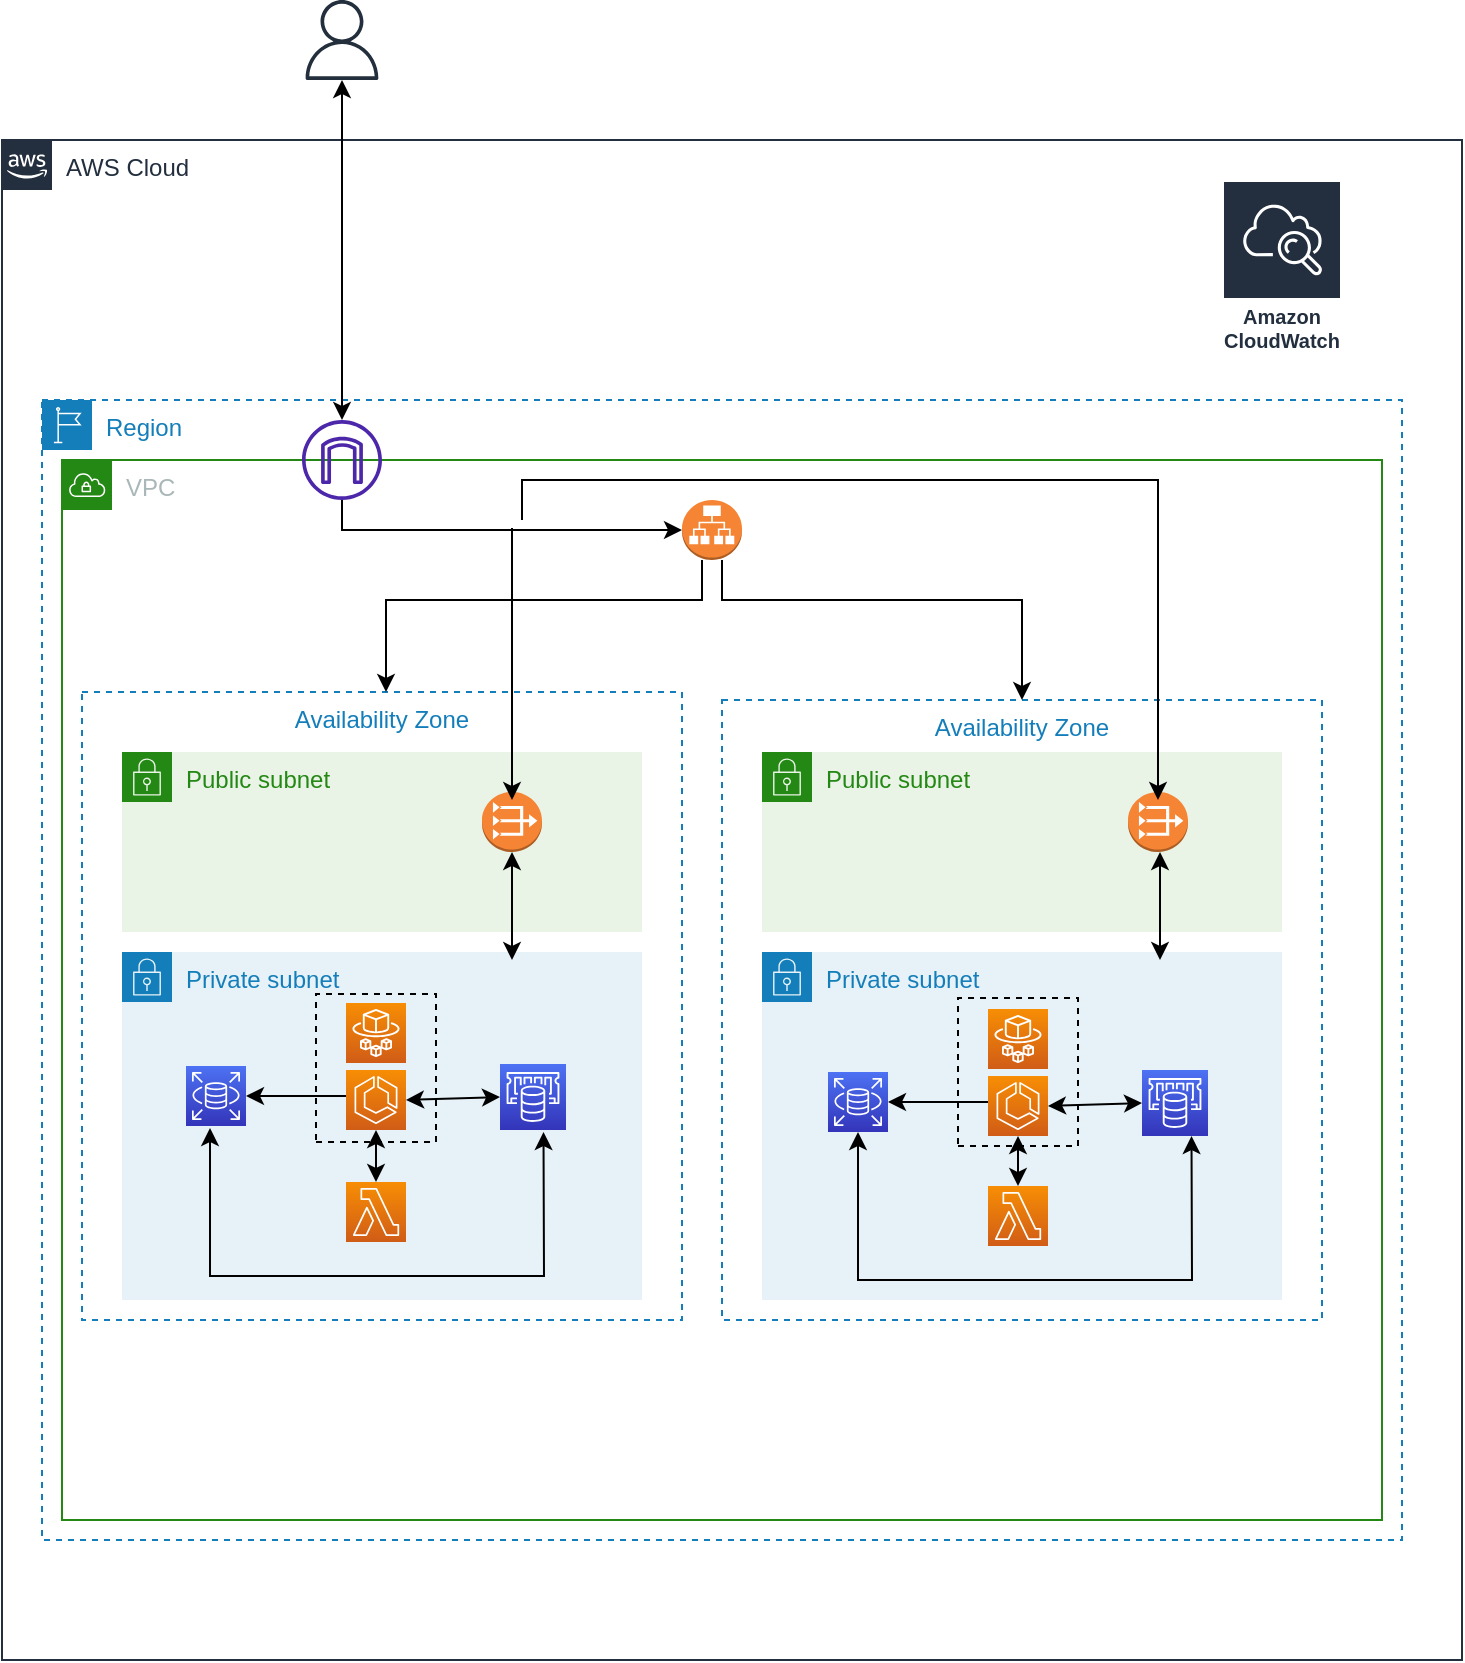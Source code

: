 <mxfile version="16.5.6" type="github">
  <diagram id="WV9e3Si9cNKQYvHIKEoy" name="Page-1">
    <mxGraphModel dx="1088" dy="1689" grid="1" gridSize="10" guides="1" tooltips="1" connect="1" arrows="1" fold="1" page="1" pageScale="1" pageWidth="850" pageHeight="1100" math="0" shadow="0">
      <root>
        <mxCell id="0" />
        <mxCell id="1" parent="0" />
        <mxCell id="TfmfjPasP1LPnmOLtHZL-4" value="AWS Cloud" style="points=[[0,0],[0.25,0],[0.5,0],[0.75,0],[1,0],[1,0.25],[1,0.5],[1,0.75],[1,1],[0.75,1],[0.5,1],[0.25,1],[0,1],[0,0.75],[0,0.5],[0,0.25]];outlineConnect=0;gradientColor=none;html=1;whiteSpace=wrap;fontSize=12;fontStyle=0;container=1;pointerEvents=0;collapsible=0;recursiveResize=0;shape=mxgraph.aws4.group;grIcon=mxgraph.aws4.group_aws_cloud_alt;strokeColor=#232F3E;fillColor=none;verticalAlign=top;align=left;spacingLeft=30;fontColor=#232F3E;dashed=0;" parent="1" vertex="1">
          <mxGeometry x="50" y="-480" width="730" height="760" as="geometry" />
        </mxCell>
        <mxCell id="TfmfjPasP1LPnmOLtHZL-21" value="Amazon CloudWatch" style="sketch=0;outlineConnect=0;fontColor=#232F3E;gradientColor=none;strokeColor=#ffffff;fillColor=#232F3E;dashed=0;verticalLabelPosition=middle;verticalAlign=bottom;align=center;html=1;whiteSpace=wrap;fontSize=10;fontStyle=1;spacing=3;shape=mxgraph.aws4.productIcon;prIcon=mxgraph.aws4.cloudwatch;" parent="TfmfjPasP1LPnmOLtHZL-4" vertex="1">
          <mxGeometry x="610" y="20" width="60" height="90" as="geometry" />
        </mxCell>
        <mxCell id="TfmfjPasP1LPnmOLtHZL-5" value="Region" style="points=[[0,0],[0.25,0],[0.5,0],[0.75,0],[1,0],[1,0.25],[1,0.5],[1,0.75],[1,1],[0.75,1],[0.5,1],[0.25,1],[0,1],[0,0.75],[0,0.5],[0,0.25]];outlineConnect=0;gradientColor=none;html=1;whiteSpace=wrap;fontSize=12;fontStyle=0;container=1;pointerEvents=0;collapsible=0;recursiveResize=0;shape=mxgraph.aws4.group;grIcon=mxgraph.aws4.group_region;strokeColor=#147EBA;fillColor=none;verticalAlign=top;align=left;spacingLeft=30;fontColor=#147EBA;dashed=1;" parent="1" vertex="1">
          <mxGeometry x="70" y="-350" width="680" height="570" as="geometry" />
        </mxCell>
        <mxCell id="TfmfjPasP1LPnmOLtHZL-10" value="Availability Zone" style="fillColor=none;strokeColor=#147EBA;dashed=1;verticalAlign=top;fontStyle=0;fontColor=#147EBA;" parent="TfmfjPasP1LPnmOLtHZL-5" vertex="1">
          <mxGeometry x="20" y="146" width="300" height="314" as="geometry" />
        </mxCell>
        <mxCell id="TfmfjPasP1LPnmOLtHZL-11" value="Availability Zone" style="fillColor=none;strokeColor=#147EBA;dashed=1;verticalAlign=top;fontStyle=0;fontColor=#147EBA;" parent="TfmfjPasP1LPnmOLtHZL-5" vertex="1">
          <mxGeometry x="340" y="150" width="300" height="310" as="geometry" />
        </mxCell>
        <mxCell id="TfmfjPasP1LPnmOLtHZL-12" value="Public subnet" style="points=[[0,0],[0.25,0],[0.5,0],[0.75,0],[1,0],[1,0.25],[1,0.5],[1,0.75],[1,1],[0.75,1],[0.5,1],[0.25,1],[0,1],[0,0.75],[0,0.5],[0,0.25]];outlineConnect=0;gradientColor=none;html=1;whiteSpace=wrap;fontSize=12;fontStyle=0;container=1;pointerEvents=0;collapsible=0;recursiveResize=0;shape=mxgraph.aws4.group;grIcon=mxgraph.aws4.group_security_group;grStroke=0;strokeColor=#248814;fillColor=#E9F3E6;verticalAlign=top;align=left;spacingLeft=30;fontColor=#248814;dashed=0;" parent="TfmfjPasP1LPnmOLtHZL-5" vertex="1">
          <mxGeometry x="360" y="176" width="260" height="90" as="geometry" />
        </mxCell>
        <mxCell id="TfmfjPasP1LPnmOLtHZL-13" value="Public subnet" style="points=[[0,0],[0.25,0],[0.5,0],[0.75,0],[1,0],[1,0.25],[1,0.5],[1,0.75],[1,1],[0.75,1],[0.5,1],[0.25,1],[0,1],[0,0.75],[0,0.5],[0,0.25]];outlineConnect=0;gradientColor=none;html=1;whiteSpace=wrap;fontSize=12;fontStyle=0;container=1;pointerEvents=0;collapsible=0;recursiveResize=0;shape=mxgraph.aws4.group;grIcon=mxgraph.aws4.group_security_group;grStroke=0;strokeColor=#248814;fillColor=#E9F3E6;verticalAlign=top;align=left;spacingLeft=30;fontColor=#248814;dashed=0;" parent="TfmfjPasP1LPnmOLtHZL-5" vertex="1">
          <mxGeometry x="40" y="176" width="260" height="90" as="geometry" />
        </mxCell>
        <mxCell id="TfmfjPasP1LPnmOLtHZL-14" value="Private subnet" style="points=[[0,0],[0.25,0],[0.5,0],[0.75,0],[1,0],[1,0.25],[1,0.5],[1,0.75],[1,1],[0.75,1],[0.5,1],[0.25,1],[0,1],[0,0.75],[0,0.5],[0,0.25]];outlineConnect=0;gradientColor=none;html=1;whiteSpace=wrap;fontSize=12;fontStyle=0;container=1;pointerEvents=0;collapsible=0;recursiveResize=0;shape=mxgraph.aws4.group;grIcon=mxgraph.aws4.group_security_group;grStroke=0;strokeColor=#147EBA;fillColor=#E6F2F8;verticalAlign=top;align=left;spacingLeft=30;fontColor=#147EBA;dashed=0;" parent="TfmfjPasP1LPnmOLtHZL-5" vertex="1">
          <mxGeometry x="360" y="276" width="260" height="174" as="geometry" />
        </mxCell>
        <mxCell id="TfmfjPasP1LPnmOLtHZL-15" value="Private subnet" style="points=[[0,0],[0.25,0],[0.5,0],[0.75,0],[1,0],[1,0.25],[1,0.5],[1,0.75],[1,1],[0.75,1],[0.5,1],[0.25,1],[0,1],[0,0.75],[0,0.5],[0,0.25]];outlineConnect=0;gradientColor=none;html=1;whiteSpace=wrap;fontSize=12;fontStyle=0;container=1;pointerEvents=0;collapsible=0;recursiveResize=0;shape=mxgraph.aws4.group;grIcon=mxgraph.aws4.group_security_group;grStroke=0;strokeColor=#147EBA;fillColor=#E6F2F8;verticalAlign=top;align=left;spacingLeft=30;fontColor=#147EBA;dashed=0;" parent="TfmfjPasP1LPnmOLtHZL-5" vertex="1">
          <mxGeometry x="40" y="276" width="260" height="174" as="geometry" />
        </mxCell>
        <mxCell id="TfmfjPasP1LPnmOLtHZL-28" value="VPC" style="points=[[0,0],[0.25,0],[0.5,0],[0.75,0],[1,0],[1,0.25],[1,0.5],[1,0.75],[1,1],[0.75,1],[0.5,1],[0.25,1],[0,1],[0,0.75],[0,0.5],[0,0.25]];outlineConnect=0;gradientColor=none;html=1;whiteSpace=wrap;fontSize=12;fontStyle=0;container=1;pointerEvents=0;collapsible=0;recursiveResize=0;shape=mxgraph.aws4.group;grIcon=mxgraph.aws4.group_vpc;strokeColor=#248814;fillColor=none;verticalAlign=top;align=left;spacingLeft=30;fontColor=#AAB7B8;dashed=0;" parent="TfmfjPasP1LPnmOLtHZL-5" vertex="1">
          <mxGeometry x="10" y="30" width="660" height="530" as="geometry" />
        </mxCell>
        <mxCell id="TfmfjPasP1LPnmOLtHZL-31" value="" style="outlineConnect=0;dashed=0;verticalLabelPosition=bottom;verticalAlign=top;align=center;html=1;shape=mxgraph.aws3.vpc_nat_gateway;fillColor=#F58534;gradientColor=none;" parent="TfmfjPasP1LPnmOLtHZL-28" vertex="1">
          <mxGeometry x="210" y="166" width="30" height="30" as="geometry" />
        </mxCell>
        <mxCell id="TfmfjPasP1LPnmOLtHZL-32" value="" style="outlineConnect=0;dashed=0;verticalLabelPosition=bottom;verticalAlign=top;align=center;html=1;shape=mxgraph.aws3.vpc_nat_gateway;fillColor=#F58534;gradientColor=none;" parent="TfmfjPasP1LPnmOLtHZL-28" vertex="1">
          <mxGeometry x="533" y="166" width="30" height="30" as="geometry" />
        </mxCell>
        <mxCell id="TfmfjPasP1LPnmOLtHZL-35" value="" style="outlineConnect=0;dashed=0;verticalLabelPosition=bottom;verticalAlign=top;align=center;html=1;shape=mxgraph.aws3.application_load_balancer;fillColor=#F58534;gradientColor=none;" parent="TfmfjPasP1LPnmOLtHZL-28" vertex="1">
          <mxGeometry x="310" y="20" width="30" height="30" as="geometry" />
        </mxCell>
        <mxCell id="TfmfjPasP1LPnmOLtHZL-36" value="" style="sketch=0;outlineConnect=0;fontColor=#232F3E;gradientColor=none;fillColor=#4D27AA;strokeColor=none;dashed=0;verticalLabelPosition=bottom;verticalAlign=top;align=center;html=1;fontSize=12;fontStyle=0;aspect=fixed;pointerEvents=1;shape=mxgraph.aws4.internet_gateway;" parent="TfmfjPasP1LPnmOLtHZL-28" vertex="1">
          <mxGeometry x="120" y="-20" width="40" height="40" as="geometry" />
        </mxCell>
        <mxCell id="6-81aYlDGOuv0mXvwJQG-20" value="" style="sketch=0;points=[[0,0,0],[0.25,0,0],[0.5,0,0],[0.75,0,0],[1,0,0],[0,1,0],[0.25,1,0],[0.5,1,0],[0.75,1,0],[1,1,0],[0,0.25,0],[0,0.5,0],[0,0.75,0],[1,0.25,0],[1,0.5,0],[1,0.75,0]];outlineConnect=0;fontColor=#232F3E;gradientColor=#4D72F3;gradientDirection=north;fillColor=#3334B9;strokeColor=#ffffff;dashed=0;verticalLabelPosition=bottom;verticalAlign=top;align=center;html=1;fontSize=12;fontStyle=0;aspect=fixed;shape=mxgraph.aws4.resourceIcon;resIcon=mxgraph.aws4.elasticache;" vertex="1" parent="TfmfjPasP1LPnmOLtHZL-28">
          <mxGeometry x="219" y="302" width="33" height="33" as="geometry" />
        </mxCell>
        <mxCell id="TfmfjPasP1LPnmOLtHZL-29" value="" style="sketch=0;points=[[0,0,0],[0.25,0,0],[0.5,0,0],[0.75,0,0],[1,0,0],[0,1,0],[0.25,1,0],[0.5,1,0],[0.75,1,0],[1,1,0],[0,0.25,0],[0,0.5,0],[0,0.75,0],[1,0.25,0],[1,0.5,0],[1,0.75,0]];outlineConnect=0;fontColor=#232F3E;gradientColor=#F78E04;gradientDirection=north;fillColor=#D05C17;strokeColor=#ffffff;dashed=0;verticalLabelPosition=bottom;verticalAlign=top;align=center;html=1;fontSize=12;fontStyle=0;aspect=fixed;shape=mxgraph.aws4.resourceIcon;resIcon=mxgraph.aws4.lambda;direction=east;" parent="TfmfjPasP1LPnmOLtHZL-28" vertex="1">
          <mxGeometry x="142" y="361" width="30" height="30" as="geometry" />
        </mxCell>
        <mxCell id="6-81aYlDGOuv0mXvwJQG-74" value="" style="sketch=0;points=[[0,0,0],[0.25,0,0],[0.5,0,0],[0.75,0,0],[1,0,0],[0,1,0],[0.25,1,0],[0.5,1,0],[0.75,1,0],[1,1,0],[0,0.25,0],[0,0.5,0],[0,0.75,0],[1,0.25,0],[1,0.5,0],[1,0.75,0]];outlineConnect=0;fontColor=#232F3E;gradientColor=#F78E04;gradientDirection=north;fillColor=#D05C17;strokeColor=#ffffff;dashed=0;verticalLabelPosition=bottom;verticalAlign=top;align=center;html=1;fontSize=12;fontStyle=0;aspect=fixed;shape=mxgraph.aws4.resourceIcon;resIcon=mxgraph.aws4.fargate;" vertex="1" parent="TfmfjPasP1LPnmOLtHZL-28">
          <mxGeometry x="142" y="271.5" width="30" height="30" as="geometry" />
        </mxCell>
        <mxCell id="6-81aYlDGOuv0mXvwJQG-88" value="" style="endArrow=none;dashed=1;html=1;rounded=0;" edge="1" parent="TfmfjPasP1LPnmOLtHZL-28">
          <mxGeometry width="50" height="50" relative="1" as="geometry">
            <mxPoint x="127" y="341" as="sourcePoint" />
            <mxPoint x="127" y="341" as="targetPoint" />
            <Array as="points">
              <mxPoint x="187" y="341" />
              <mxPoint x="187" y="267" />
              <mxPoint x="127" y="267" />
            </Array>
          </mxGeometry>
        </mxCell>
        <mxCell id="6-81aYlDGOuv0mXvwJQG-12" value="" style="endArrow=classic;html=1;rounded=0;" edge="1" parent="TfmfjPasP1LPnmOLtHZL-5">
          <mxGeometry width="50" height="50" relative="1" as="geometry">
            <mxPoint x="340" y="80" as="sourcePoint" />
            <mxPoint x="490" y="150" as="targetPoint" />
            <Array as="points">
              <mxPoint x="340" y="100" />
              <mxPoint x="490" y="100" />
            </Array>
          </mxGeometry>
        </mxCell>
        <mxCell id="6-81aYlDGOuv0mXvwJQG-13" value="" style="endArrow=classic;html=1;rounded=0;entryX=0.5;entryY=0;entryDx=0;entryDy=0;" edge="1" parent="TfmfjPasP1LPnmOLtHZL-5">
          <mxGeometry width="50" height="50" relative="1" as="geometry">
            <mxPoint x="330" y="80" as="sourcePoint" />
            <mxPoint x="172" y="146" as="targetPoint" />
            <Array as="points">
              <mxPoint x="330" y="100" />
              <mxPoint x="172" y="100" />
              <mxPoint x="172" y="120" />
            </Array>
          </mxGeometry>
        </mxCell>
        <mxCell id="TfmfjPasP1LPnmOLtHZL-17" value="" style="sketch=0;points=[[0,0,0],[0.25,0,0],[0.5,0,0],[0.75,0,0],[1,0,0],[0,1,0],[0.25,1,0],[0.5,1,0],[0.75,1,0],[1,1,0],[0,0.25,0],[0,0.5,0],[0,0.75,0],[1,0.25,0],[1,0.5,0],[1,0.75,0]];outlineConnect=0;fontColor=#232F3E;gradientColor=#F78E04;gradientDirection=north;fillColor=#D05C17;strokeColor=#ffffff;dashed=0;verticalLabelPosition=bottom;verticalAlign=top;align=center;html=1;fontSize=12;fontStyle=0;aspect=fixed;shape=mxgraph.aws4.resourceIcon;resIcon=mxgraph.aws4.ecs;" parent="TfmfjPasP1LPnmOLtHZL-5" vertex="1">
          <mxGeometry x="152" y="335" width="30" height="30" as="geometry" />
        </mxCell>
        <mxCell id="TfmfjPasP1LPnmOLtHZL-23" value="" style="sketch=0;points=[[0,0,0],[0.25,0,0],[0.5,0,0],[0.75,0,0],[1,0,0],[0,1,0],[0.25,1,0],[0.5,1,0],[0.75,1,0],[1,1,0],[0,0.25,0],[0,0.5,0],[0,0.75,0],[1,0.25,0],[1,0.5,0],[1,0.75,0]];outlineConnect=0;fontColor=#232F3E;gradientColor=#4D72F3;gradientDirection=north;fillColor=#3334B9;strokeColor=#ffffff;dashed=0;verticalLabelPosition=bottom;verticalAlign=top;align=center;html=1;fontSize=12;fontStyle=0;aspect=fixed;shape=mxgraph.aws4.resourceIcon;resIcon=mxgraph.aws4.rds;" parent="TfmfjPasP1LPnmOLtHZL-5" vertex="1">
          <mxGeometry x="72" y="333" width="30" height="30" as="geometry" />
        </mxCell>
        <mxCell id="6-81aYlDGOuv0mXvwJQG-28" value="" style="endArrow=classic;startArrow=classic;html=1;rounded=0;exitX=0.5;exitY=0;exitDx=0;exitDy=0;exitPerimeter=0;entryX=0.5;entryY=1;entryDx=0;entryDy=0;entryPerimeter=0;" edge="1" parent="TfmfjPasP1LPnmOLtHZL-5" source="TfmfjPasP1LPnmOLtHZL-29" target="TfmfjPasP1LPnmOLtHZL-17">
          <mxGeometry width="50" height="50" relative="1" as="geometry">
            <mxPoint x="122" y="400" as="sourcePoint" />
            <mxPoint x="172" y="350" as="targetPoint" />
          </mxGeometry>
        </mxCell>
        <mxCell id="6-81aYlDGOuv0mXvwJQG-30" value="" style="endArrow=classic;startArrow=classic;html=1;rounded=0;exitX=1;exitY=0.5;exitDx=0;exitDy=0;exitPerimeter=0;entryX=0;entryY=0.5;entryDx=0;entryDy=0;entryPerimeter=0;" edge="1" parent="TfmfjPasP1LPnmOLtHZL-5" source="TfmfjPasP1LPnmOLtHZL-17" target="6-81aYlDGOuv0mXvwJQG-20">
          <mxGeometry width="50" height="50" relative="1" as="geometry">
            <mxPoint x="179" y="380" as="sourcePoint" />
            <mxPoint x="232" y="335" as="targetPoint" />
          </mxGeometry>
        </mxCell>
        <mxCell id="6-81aYlDGOuv0mXvwJQG-33" value="" style="endArrow=classic;html=1;rounded=0;entryX=1;entryY=0.5;entryDx=0;entryDy=0;entryPerimeter=0;" edge="1" parent="TfmfjPasP1LPnmOLtHZL-5" target="TfmfjPasP1LPnmOLtHZL-23">
          <mxGeometry width="50" height="50" relative="1" as="geometry">
            <mxPoint x="152" y="348" as="sourcePoint" />
            <mxPoint x="402" y="300" as="targetPoint" />
          </mxGeometry>
        </mxCell>
        <mxCell id="6-81aYlDGOuv0mXvwJQG-1" value="" style="sketch=0;outlineConnect=0;fontColor=#232F3E;gradientColor=none;fillColor=#232F3D;strokeColor=none;dashed=0;verticalLabelPosition=bottom;verticalAlign=top;align=center;html=1;fontSize=12;fontStyle=0;aspect=fixed;pointerEvents=1;shape=mxgraph.aws4.user;" vertex="1" parent="1">
          <mxGeometry x="200" y="-550" width="40" height="40" as="geometry" />
        </mxCell>
        <mxCell id="6-81aYlDGOuv0mXvwJQG-6" value="" style="endArrow=classic;html=1;rounded=0;entryX=0;entryY=0.5;entryDx=0;entryDy=0;entryPerimeter=0;" edge="1" parent="1" target="TfmfjPasP1LPnmOLtHZL-35">
          <mxGeometry width="50" height="50" relative="1" as="geometry">
            <mxPoint x="220" y="-300" as="sourcePoint" />
            <mxPoint x="370" y="-285" as="targetPoint" />
            <Array as="points">
              <mxPoint x="220" y="-285" />
            </Array>
          </mxGeometry>
        </mxCell>
        <mxCell id="6-81aYlDGOuv0mXvwJQG-17" value="" style="endArrow=classic;startArrow=classic;html=1;rounded=0;entryX=0.5;entryY=1;entryDx=0;entryDy=0;entryPerimeter=0;" edge="1" parent="1" target="TfmfjPasP1LPnmOLtHZL-31">
          <mxGeometry width="50" height="50" relative="1" as="geometry">
            <mxPoint x="305" y="-70" as="sourcePoint" />
            <mxPoint x="342" y="-115" as="targetPoint" />
          </mxGeometry>
        </mxCell>
        <mxCell id="6-81aYlDGOuv0mXvwJQG-18" value="" style="endArrow=classic;startArrow=classic;html=1;rounded=0;entryX=0.5;entryY=1;entryDx=0;entryDy=0;entryPerimeter=0;" edge="1" parent="1">
          <mxGeometry width="50" height="50" relative="1" as="geometry">
            <mxPoint x="629" y="-70.0" as="sourcePoint" />
            <mxPoint x="629" y="-124" as="targetPoint" />
          </mxGeometry>
        </mxCell>
        <mxCell id="6-81aYlDGOuv0mXvwJQG-73" value="" style="endArrow=classic;startArrow=classic;html=1;rounded=0;" edge="1" parent="1" source="TfmfjPasP1LPnmOLtHZL-36" target="6-81aYlDGOuv0mXvwJQG-1">
          <mxGeometry width="50" height="50" relative="1" as="geometry">
            <mxPoint x="410" y="-260" as="sourcePoint" />
            <mxPoint x="220" y="-490" as="targetPoint" />
          </mxGeometry>
        </mxCell>
        <mxCell id="6-81aYlDGOuv0mXvwJQG-77" value="" style="sketch=0;points=[[0,0,0],[0.25,0,0],[0.5,0,0],[0.75,0,0],[1,0,0],[0,1,0],[0.25,1,0],[0.5,1,0],[0.75,1,0],[1,1,0],[0,0.25,0],[0,0.5,0],[0,0.75,0],[1,0.25,0],[1,0.5,0],[1,0.75,0]];outlineConnect=0;fontColor=#232F3E;gradientColor=#4D72F3;gradientDirection=north;fillColor=#3334B9;strokeColor=#ffffff;dashed=0;verticalLabelPosition=bottom;verticalAlign=top;align=center;html=1;fontSize=12;fontStyle=0;aspect=fixed;shape=mxgraph.aws4.resourceIcon;resIcon=mxgraph.aws4.elasticache;" vertex="1" parent="1">
          <mxGeometry x="620" y="-15" width="33" height="33" as="geometry" />
        </mxCell>
        <mxCell id="6-81aYlDGOuv0mXvwJQG-78" value="" style="sketch=0;points=[[0,0,0],[0.25,0,0],[0.5,0,0],[0.75,0,0],[1,0,0],[0,1,0],[0.25,1,0],[0.5,1,0],[0.75,1,0],[1,1,0],[0,0.25,0],[0,0.5,0],[0,0.75,0],[1,0.25,0],[1,0.5,0],[1,0.75,0]];outlineConnect=0;fontColor=#232F3E;gradientColor=#F78E04;gradientDirection=north;fillColor=#D05C17;strokeColor=#ffffff;dashed=0;verticalLabelPosition=bottom;verticalAlign=top;align=center;html=1;fontSize=12;fontStyle=0;aspect=fixed;shape=mxgraph.aws4.resourceIcon;resIcon=mxgraph.aws4.lambda;direction=east;" vertex="1" parent="1">
          <mxGeometry x="543" y="43" width="30" height="30" as="geometry" />
        </mxCell>
        <mxCell id="6-81aYlDGOuv0mXvwJQG-79" value="" style="sketch=0;points=[[0,0,0],[0.25,0,0],[0.5,0,0],[0.75,0,0],[1,0,0],[0,1,0],[0.25,1,0],[0.5,1,0],[0.75,1,0],[1,1,0],[0,0.25,0],[0,0.5,0],[0,0.75,0],[1,0.25,0],[1,0.5,0],[1,0.75,0]];outlineConnect=0;fontColor=#232F3E;gradientColor=#F78E04;gradientDirection=north;fillColor=#D05C17;strokeColor=#ffffff;dashed=0;verticalLabelPosition=bottom;verticalAlign=top;align=center;html=1;fontSize=12;fontStyle=0;aspect=fixed;shape=mxgraph.aws4.resourceIcon;resIcon=mxgraph.aws4.fargate;" vertex="1" parent="1">
          <mxGeometry x="543" y="-45.5" width="30" height="30" as="geometry" />
        </mxCell>
        <mxCell id="6-81aYlDGOuv0mXvwJQG-80" value="" style="sketch=0;points=[[0,0,0],[0.25,0,0],[0.5,0,0],[0.75,0,0],[1,0,0],[0,1,0],[0.25,1,0],[0.5,1,0],[0.75,1,0],[1,1,0],[0,0.25,0],[0,0.5,0],[0,0.75,0],[1,0.25,0],[1,0.5,0],[1,0.75,0]];outlineConnect=0;fontColor=#232F3E;gradientColor=#F78E04;gradientDirection=north;fillColor=#D05C17;strokeColor=#ffffff;dashed=0;verticalLabelPosition=bottom;verticalAlign=top;align=center;html=1;fontSize=12;fontStyle=0;aspect=fixed;shape=mxgraph.aws4.resourceIcon;resIcon=mxgraph.aws4.ecs;" vertex="1" parent="1">
          <mxGeometry x="543" y="-12" width="30" height="30" as="geometry" />
        </mxCell>
        <mxCell id="6-81aYlDGOuv0mXvwJQG-81" value="" style="sketch=0;points=[[0,0,0],[0.25,0,0],[0.5,0,0],[0.75,0,0],[1,0,0],[0,1,0],[0.25,1,0],[0.5,1,0],[0.75,1,0],[1,1,0],[0,0.25,0],[0,0.5,0],[0,0.75,0],[1,0.25,0],[1,0.5,0],[1,0.75,0]];outlineConnect=0;fontColor=#232F3E;gradientColor=#4D72F3;gradientDirection=north;fillColor=#3334B9;strokeColor=#ffffff;dashed=0;verticalLabelPosition=bottom;verticalAlign=top;align=center;html=1;fontSize=12;fontStyle=0;aspect=fixed;shape=mxgraph.aws4.resourceIcon;resIcon=mxgraph.aws4.rds;" vertex="1" parent="1">
          <mxGeometry x="463" y="-14" width="30" height="30" as="geometry" />
        </mxCell>
        <mxCell id="6-81aYlDGOuv0mXvwJQG-82" value="" style="endArrow=classic;startArrow=classic;html=1;rounded=0;exitX=0.5;exitY=0;exitDx=0;exitDy=0;exitPerimeter=0;entryX=0.5;entryY=1;entryDx=0;entryDy=0;entryPerimeter=0;" edge="1" parent="1" source="6-81aYlDGOuv0mXvwJQG-78" target="6-81aYlDGOuv0mXvwJQG-80">
          <mxGeometry width="50" height="50" relative="1" as="geometry">
            <mxPoint x="443" y="403" as="sourcePoint" />
            <mxPoint x="493" y="353" as="targetPoint" />
          </mxGeometry>
        </mxCell>
        <mxCell id="6-81aYlDGOuv0mXvwJQG-83" value="" style="endArrow=classic;startArrow=classic;html=1;rounded=0;exitX=1;exitY=0.5;exitDx=0;exitDy=0;exitPerimeter=0;entryX=0;entryY=0.5;entryDx=0;entryDy=0;entryPerimeter=0;" edge="1" parent="1" source="6-81aYlDGOuv0mXvwJQG-80" target="6-81aYlDGOuv0mXvwJQG-77">
          <mxGeometry width="50" height="50" relative="1" as="geometry">
            <mxPoint x="500" y="383" as="sourcePoint" />
            <mxPoint x="553" y="338" as="targetPoint" />
          </mxGeometry>
        </mxCell>
        <mxCell id="6-81aYlDGOuv0mXvwJQG-84" value="" style="endArrow=classic;html=1;rounded=0;entryX=1;entryY=0.5;entryDx=0;entryDy=0;entryPerimeter=0;" edge="1" parent="1" target="6-81aYlDGOuv0mXvwJQG-81">
          <mxGeometry width="50" height="50" relative="1" as="geometry">
            <mxPoint x="543" y="1" as="sourcePoint" />
            <mxPoint x="723" y="303" as="targetPoint" />
          </mxGeometry>
        </mxCell>
        <mxCell id="6-81aYlDGOuv0mXvwJQG-85" value="" style="endArrow=classic;startArrow=classic;html=1;rounded=0;entryX=0.75;entryY=1;entryDx=0;entryDy=0;entryPerimeter=0;exitX=0.5;exitY=1;exitDx=0;exitDy=0;exitPerimeter=0;" edge="1" parent="1" source="6-81aYlDGOuv0mXvwJQG-81" target="6-81aYlDGOuv0mXvwJQG-77">
          <mxGeometry width="50" height="50" relative="1" as="geometry">
            <mxPoint x="410" as="sourcePoint" />
            <mxPoint x="460" y="-50" as="targetPoint" />
            <Array as="points">
              <mxPoint x="478" y="90" />
              <mxPoint x="645" y="90" />
            </Array>
          </mxGeometry>
        </mxCell>
        <mxCell id="6-81aYlDGOuv0mXvwJQG-86" value="" style="endArrow=classic;startArrow=classic;html=1;rounded=0;entryX=0.75;entryY=1;entryDx=0;entryDy=0;entryPerimeter=0;exitX=0.5;exitY=1;exitDx=0;exitDy=0;exitPerimeter=0;" edge="1" parent="1">
          <mxGeometry width="50" height="50" relative="1" as="geometry">
            <mxPoint x="154" y="14" as="sourcePoint" />
            <mxPoint x="320.75" y="16.0" as="targetPoint" />
            <Array as="points">
              <mxPoint x="154" y="88" />
              <mxPoint x="321" y="88" />
            </Array>
          </mxGeometry>
        </mxCell>
        <mxCell id="6-81aYlDGOuv0mXvwJQG-89" value="" style="endArrow=none;dashed=1;html=1;rounded=0;" edge="1" parent="1">
          <mxGeometry width="50" height="50" relative="1" as="geometry">
            <mxPoint x="528" y="23" as="sourcePoint" />
            <mxPoint x="528" y="23" as="targetPoint" />
            <Array as="points">
              <mxPoint x="588" y="23" />
              <mxPoint x="588" y="-51" />
              <mxPoint x="528" y="-51" />
            </Array>
          </mxGeometry>
        </mxCell>
        <mxCell id="6-81aYlDGOuv0mXvwJQG-90" value="" style="endArrow=classic;html=1;rounded=0;entryX=0.5;entryY=0;entryDx=0;entryDy=0;entryPerimeter=0;" edge="1" parent="1">
          <mxGeometry width="50" height="50" relative="1" as="geometry">
            <mxPoint x="305" y="-286" as="sourcePoint" />
            <mxPoint x="305" y="-150" as="targetPoint" />
          </mxGeometry>
        </mxCell>
        <mxCell id="6-81aYlDGOuv0mXvwJQG-91" value="" style="endArrow=classic;html=1;rounded=0;" edge="1" parent="1">
          <mxGeometry width="50" height="50" relative="1" as="geometry">
            <mxPoint x="310" y="-290" as="sourcePoint" />
            <mxPoint x="628" y="-150" as="targetPoint" />
            <Array as="points">
              <mxPoint x="310" y="-310" />
              <mxPoint x="628" y="-310" />
            </Array>
          </mxGeometry>
        </mxCell>
      </root>
    </mxGraphModel>
  </diagram>
</mxfile>
